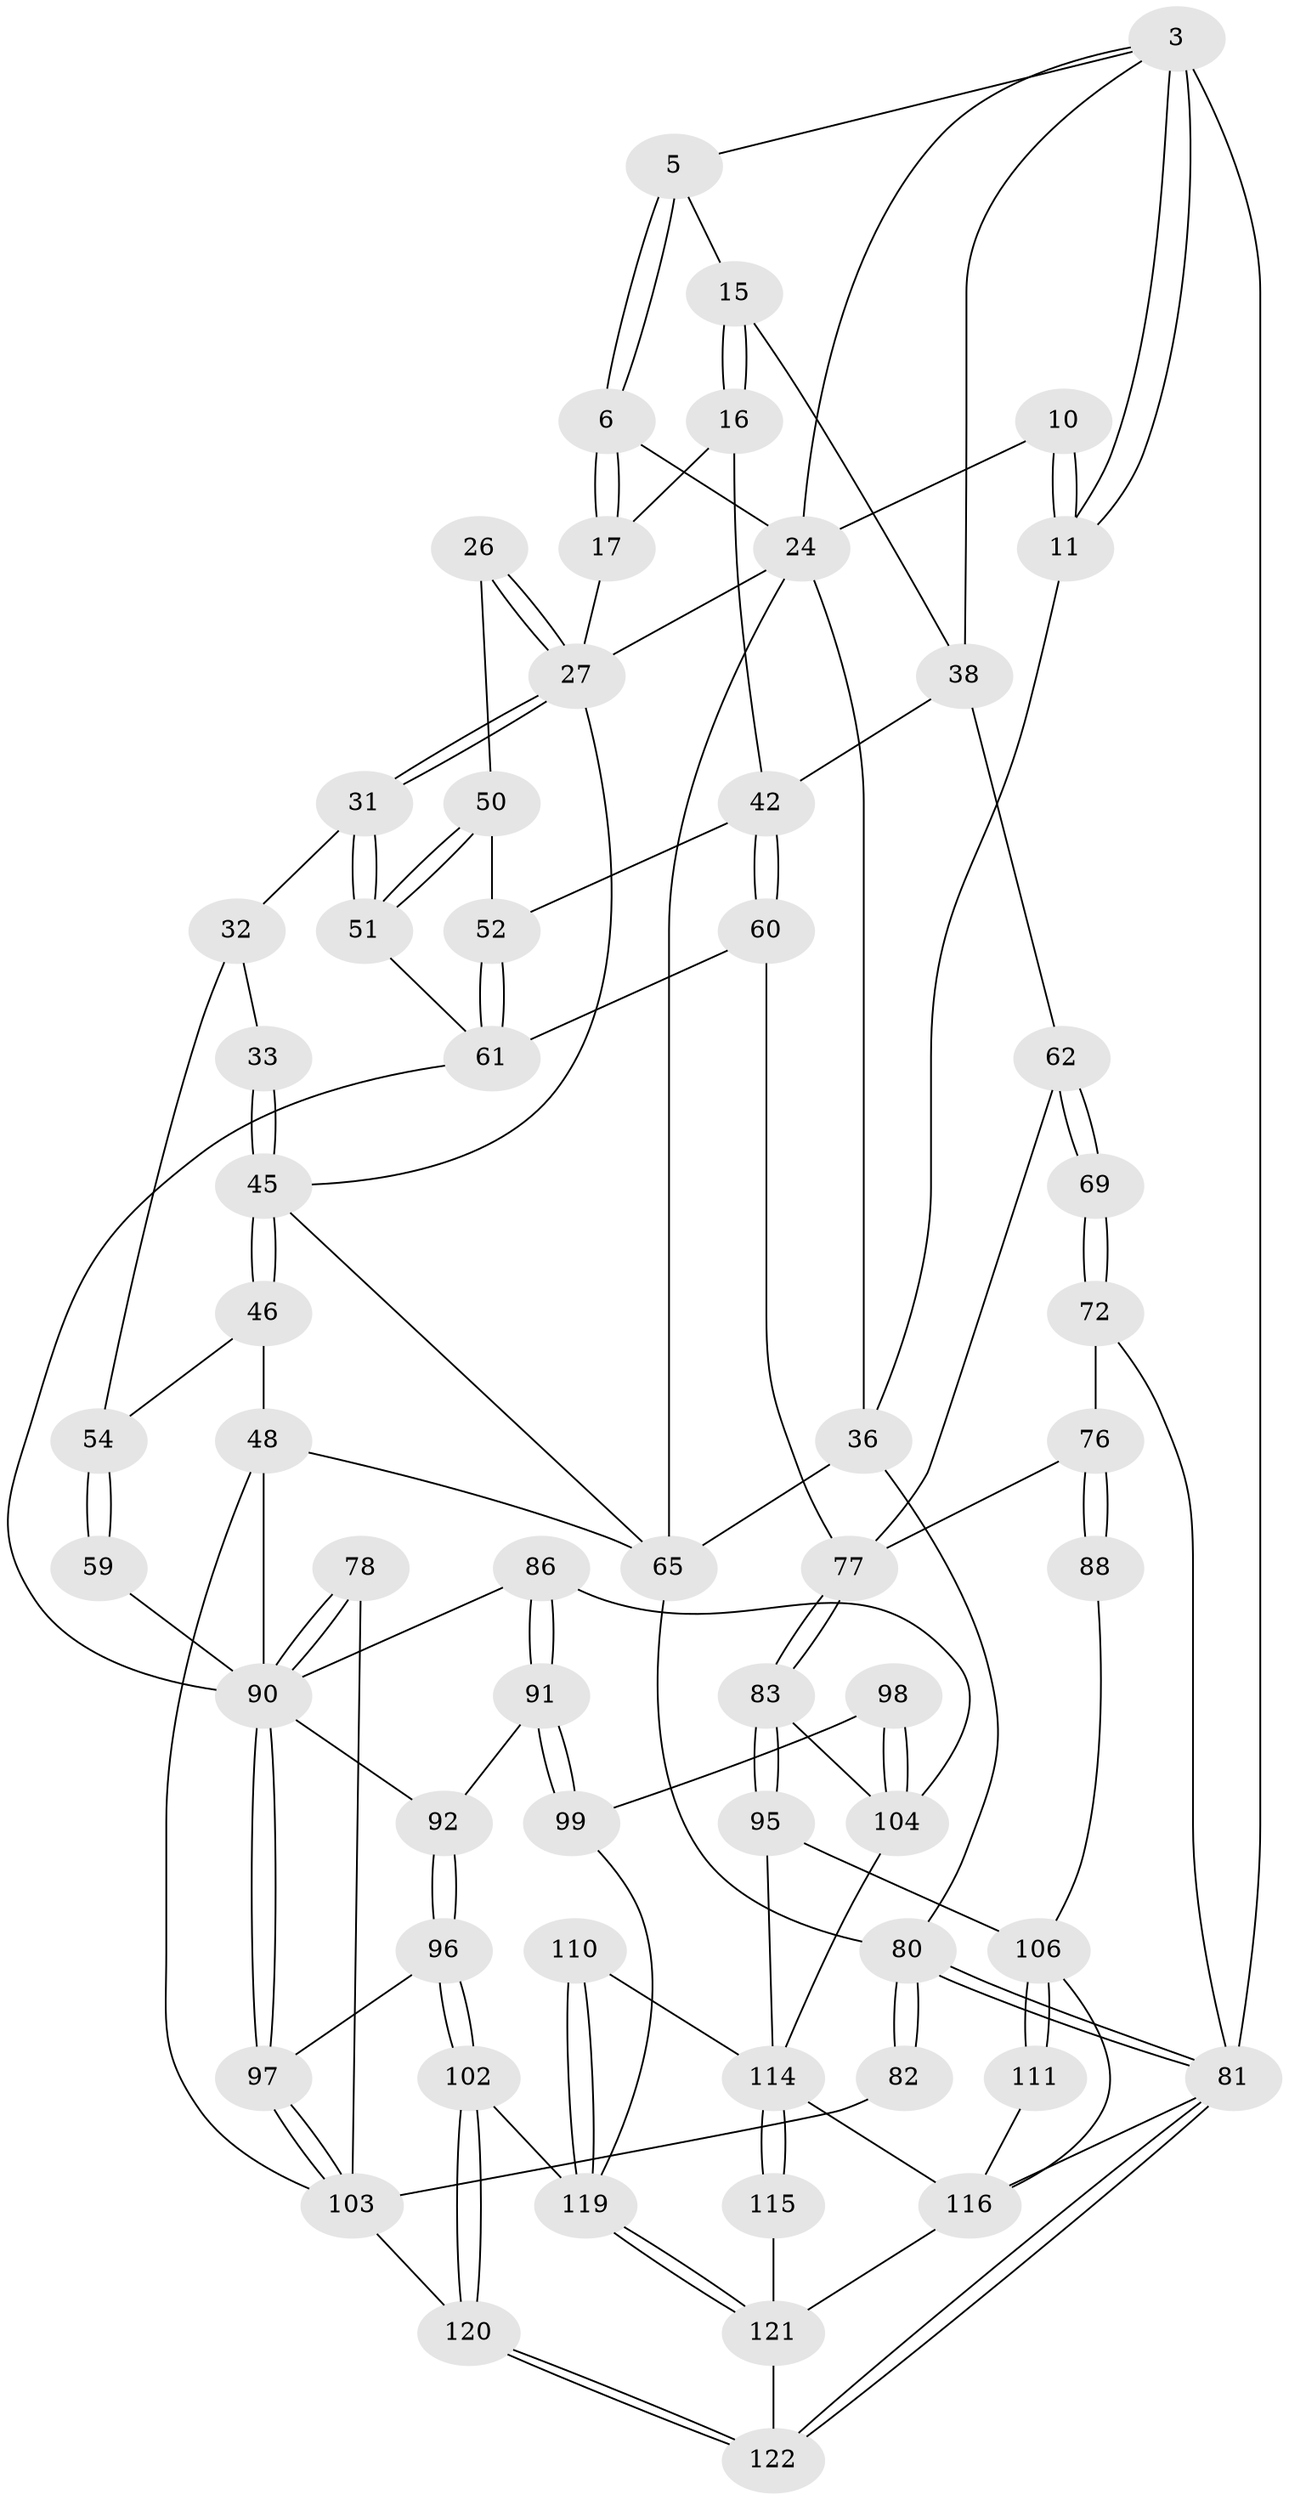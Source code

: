 // original degree distribution, {3: 0.01639344262295082, 6: 0.2459016393442623, 4: 0.26229508196721313, 5: 0.47540983606557374}
// Generated by graph-tools (version 1.1) at 2025/05/03/04/25 22:05:27]
// undirected, 61 vertices, 138 edges
graph export_dot {
graph [start="1"]
  node [color=gray90,style=filled];
  3 [pos="+0+0",super="+2"];
  5 [pos="+0.6636624844440996+0",super="+1"];
  6 [pos="+0.623754718368445+0.0032571562689540307"];
  10 [pos="+0.11873619577794421+0.13031518079065024"];
  11 [pos="+0+0"];
  15 [pos="+0.7709760443515802+0.18811699255678235",super="+14"];
  16 [pos="+0.6636543845952181+0.2116532338758103"];
  17 [pos="+0.6539731455942502+0.21145449942181538"];
  24 [pos="+0.12742646997065046+0.15262298355317291",super="+23+9+8"];
  26 [pos="+0.6170851023396283+0.26825936980768755"];
  27 [pos="+0.5236855543806854+0.3181764135061613",super="+19+20+18+22"];
  31 [pos="+0.5118268433080435+0.33058677322596575"];
  32 [pos="+0.4835829377772677+0.33965176255912305"];
  33 [pos="+0.43740285551757374+0.32094395308711854"];
  36 [pos="+0+0.3196606842108033",super="+35+34"];
  38 [pos="+0.8574810155483467+0.33830700896871096",super="+25+13+12"];
  42 [pos="+0.7992543492073406+0.3546447665442958",super="+39"];
  45 [pos="+0.35808578506182587+0.4284364639876028",super="+29+28"];
  46 [pos="+0.3577356833930291+0.43658348056140167"];
  48 [pos="+0.24194366041767335+0.4147876213997297",super="+47"];
  50 [pos="+0.6482105804906986+0.3644783590269081",super="+44"];
  51 [pos="+0.5614912842128295+0.4271033662317149"];
  52 [pos="+0.6705759120517314+0.4170182704985349",super="+43"];
  54 [pos="+0.3696959393435726+0.4367411576321809",super="+53"];
  59 [pos="+0.4727589021908904+0.49844636410975923"];
  60 [pos="+0.7103376948064574+0.5052107529875015"];
  61 [pos="+0.6812659300676952+0.49586390737806985",super="+55"];
  62 [pos="+0.896047447713216+0.404284373486471",super="+41+40"];
  65 [pos="+0.10406971930651661+0.4637745177114018",super="+49"];
  69 [pos="+1+0.29396404382585783"];
  72 [pos="+1+0.6098634962231302"];
  76 [pos="+0.9006352431563946+0.5992336660468577",super="+75"];
  77 [pos="+0.7766849304791377+0.5751438757304795",super="+64"];
  78 [pos="+0.2802731573097475+0.6237477434525758"];
  80 [pos="+0+1",super="+73+68"];
  81 [pos="+0+1",super="+71"];
  82 [pos="+0+1",super="+67"];
  83 [pos="+0.7635631449974862+0.6762978597495655"];
  86 [pos="+0.6114701135497728+0.6566887617458183"];
  88 [pos="+1+0.6425931003568517"];
  90 [pos="+0.3170500423475656+0.6534249453775204",super="+89+70"];
  91 [pos="+0.5501558241926251+0.7101198438516308"];
  92 [pos="+0.4910329069095628+0.676911822826183"];
  95 [pos="+0.784469526231632+0.7023000918190979"];
  96 [pos="+0.3966689527495951+0.8069543662262937"];
  97 [pos="+0.3802621798464199+0.7987481610450723"];
  98 [pos="+0.5811469388668303+0.7704606462529318"];
  99 [pos="+0.5539735330678981+0.7547033098030629"];
  102 [pos="+0.3996991380473451+0.8099916088348968"];
  103 [pos="+0.09070353937227175+0.9196516815860609",super="+87+79"];
  104 [pos="+0.6286263237941806+0.817939352509977",super="+84+85"];
  106 [pos="+0.9706908125249298+0.8864632434277979",super="+93+94"];
  110 [pos="+0.6217250748344831+0.885071192946574"];
  111 [pos="+0.8684655305158129+0.7826828728537695"];
  114 [pos="+0.7657193406351251+0.8504703015407558",super="+108+109"];
  115 [pos="+0.679668934439616+0.8890505523962386"];
  116 [pos="+1+1",super="+112+105+113"];
  119 [pos="+0.5457533575081163+1",super="+101+100"];
  120 [pos="+0.3806235273852619+0.9340925757792877"];
  121 [pos="+0.5257566144297806+1",super="+118+117"];
  122 [pos="+0.43032811272129645+1"];
  3 -- 11;
  3 -- 11;
  3 -- 81 [weight=2];
  3 -- 38;
  3 -- 5;
  3 -- 24;
  5 -- 6;
  5 -- 6;
  5 -- 15;
  6 -- 17;
  6 -- 17;
  6 -- 24;
  10 -- 11;
  10 -- 11;
  10 -- 24 [weight=2];
  11 -- 36;
  15 -- 16;
  15 -- 16;
  15 -- 38 [weight=2];
  16 -- 17;
  16 -- 42;
  17 -- 27;
  24 -- 36;
  24 -- 27 [weight=2];
  24 -- 65;
  26 -- 27 [weight=2];
  26 -- 27;
  26 -- 50;
  27 -- 31;
  27 -- 31;
  27 -- 45;
  31 -- 32;
  31 -- 51;
  31 -- 51;
  32 -- 33;
  32 -- 54;
  33 -- 45 [weight=2];
  33 -- 45;
  36 -- 65 [weight=2];
  36 -- 80;
  38 -- 42;
  38 -- 62 [weight=2];
  42 -- 60;
  42 -- 60;
  42 -- 52;
  45 -- 46;
  45 -- 46;
  45 -- 65;
  46 -- 54;
  46 -- 48;
  48 -- 65;
  48 -- 103;
  48 -- 90;
  50 -- 51;
  50 -- 51;
  50 -- 52 [weight=2];
  51 -- 61;
  52 -- 61;
  52 -- 61;
  54 -- 59 [weight=2];
  54 -- 59;
  59 -- 90;
  60 -- 61;
  60 -- 77;
  61 -- 90;
  62 -- 69 [weight=2];
  62 -- 69;
  62 -- 77;
  65 -- 80;
  69 -- 72;
  69 -- 72;
  72 -- 81;
  72 -- 76;
  76 -- 77 [weight=2];
  76 -- 88 [weight=2];
  76 -- 88;
  77 -- 83;
  77 -- 83;
  78 -- 90 [weight=2];
  78 -- 90;
  78 -- 103;
  80 -- 81;
  80 -- 81;
  80 -- 82 [weight=2];
  80 -- 82;
  81 -- 122;
  81 -- 122;
  81 -- 116;
  82 -- 103 [weight=2];
  83 -- 95;
  83 -- 95;
  83 -- 104;
  86 -- 91;
  86 -- 91;
  86 -- 104;
  86 -- 90;
  88 -- 106;
  90 -- 97;
  90 -- 97;
  90 -- 92;
  91 -- 92;
  91 -- 99;
  91 -- 99;
  92 -- 96;
  92 -- 96;
  95 -- 106;
  95 -- 114;
  96 -- 97;
  96 -- 102;
  96 -- 102;
  97 -- 103;
  97 -- 103;
  98 -- 99;
  98 -- 104 [weight=2];
  98 -- 104;
  99 -- 119;
  102 -- 120;
  102 -- 120;
  102 -- 119;
  103 -- 120;
  104 -- 114;
  106 -- 111 [weight=2];
  106 -- 111;
  106 -- 116;
  110 -- 119 [weight=2];
  110 -- 119;
  110 -- 114;
  111 -- 116;
  114 -- 115 [weight=2];
  114 -- 115;
  114 -- 116;
  115 -- 121;
  116 -- 121 [weight=2];
  119 -- 121;
  119 -- 121;
  120 -- 122;
  120 -- 122;
  121 -- 122;
}
